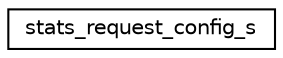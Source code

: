 digraph "Graphical Class Hierarchy"
{
 // LATEX_PDF_SIZE
  edge [fontname="Helvetica",fontsize="10",labelfontname="Helvetica",labelfontsize="10"];
  node [fontname="Helvetica",fontsize="10",shape=record];
  rankdir="LR";
  Node0 [label="stats_request_config_s",height=0.2,width=0.4,color="black", fillcolor="white", style="filled",URL="$structstats__request__config__s.html",tooltip=" "];
}
